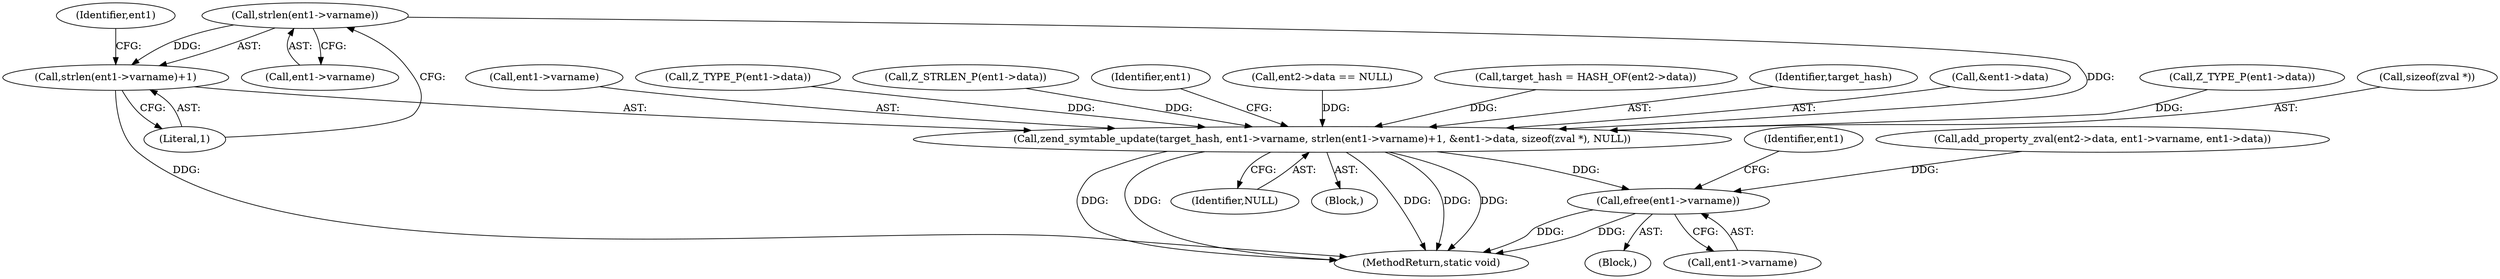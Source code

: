 digraph "0_php-src_a14fdb9746262549bbbb96abb87338bacd147e1b?w=1_0@API" {
"1000510" [label="(Call,strlen(ent1->varname))"];
"1000504" [label="(Call,zend_symtable_update(target_hash, ent1->varname, strlen(ent1->varname)+1, &ent1->data, sizeof(zval *), NULL))"];
"1000522" [label="(Call,efree(ent1->varname))"];
"1000509" [label="(Call,strlen(ent1->varname)+1)"];
"1000365" [label="(Call,Z_TYPE_P(ent1->data))"];
"1000504" [label="(Call,zend_symtable_update(target_hash, ent1->varname, strlen(ent1->varname)+1, &ent1->data, sizeof(zval *), NULL))"];
"1000519" [label="(Call,sizeof(zval *))"];
"1000509" [label="(Call,strlen(ent1->varname)+1)"];
"1000506" [label="(Call,ent1->varname)"];
"1000510" [label="(Call,strlen(ent1->varname))"];
"1000264" [label="(Call,Z_TYPE_P(ent1->data))"];
"1000371" [label="(Call,Z_STRLEN_P(ent1->data))"];
"1000521" [label="(Identifier,NULL)"];
"1000523" [label="(Call,ent1->varname)"];
"1000503" [label="(Block,)"];
"1000522" [label="(Call,efree(ent1->varname))"];
"1000586" [label="(MethodReturn,static void)"];
"1000524" [label="(Identifier,ent1)"];
"1000511" [label="(Call,ent1->varname)"];
"1000354" [label="(Block,)"];
"1000517" [label="(Identifier,ent1)"];
"1000538" [label="(Identifier,ent1)"];
"1000315" [label="(Call,ent2->data == NULL)"];
"1000344" [label="(Call,target_hash = HASH_OF(ent2->data))"];
"1000505" [label="(Identifier,target_hash)"];
"1000515" [label="(Call,&ent1->data)"];
"1000514" [label="(Literal,1)"];
"1000488" [label="(Call,add_property_zval(ent2->data, ent1->varname, ent1->data))"];
"1000510" -> "1000509"  [label="AST: "];
"1000510" -> "1000511"  [label="CFG: "];
"1000511" -> "1000510"  [label="AST: "];
"1000514" -> "1000510"  [label="CFG: "];
"1000510" -> "1000504"  [label="DDG: "];
"1000510" -> "1000509"  [label="DDG: "];
"1000504" -> "1000503"  [label="AST: "];
"1000504" -> "1000521"  [label="CFG: "];
"1000505" -> "1000504"  [label="AST: "];
"1000506" -> "1000504"  [label="AST: "];
"1000509" -> "1000504"  [label="AST: "];
"1000515" -> "1000504"  [label="AST: "];
"1000519" -> "1000504"  [label="AST: "];
"1000521" -> "1000504"  [label="AST: "];
"1000524" -> "1000504"  [label="CFG: "];
"1000504" -> "1000586"  [label="DDG: "];
"1000504" -> "1000586"  [label="DDG: "];
"1000504" -> "1000586"  [label="DDG: "];
"1000504" -> "1000586"  [label="DDG: "];
"1000504" -> "1000586"  [label="DDG: "];
"1000344" -> "1000504"  [label="DDG: "];
"1000264" -> "1000504"  [label="DDG: "];
"1000365" -> "1000504"  [label="DDG: "];
"1000371" -> "1000504"  [label="DDG: "];
"1000315" -> "1000504"  [label="DDG: "];
"1000504" -> "1000522"  [label="DDG: "];
"1000522" -> "1000354"  [label="AST: "];
"1000522" -> "1000523"  [label="CFG: "];
"1000523" -> "1000522"  [label="AST: "];
"1000538" -> "1000522"  [label="CFG: "];
"1000522" -> "1000586"  [label="DDG: "];
"1000522" -> "1000586"  [label="DDG: "];
"1000488" -> "1000522"  [label="DDG: "];
"1000509" -> "1000514"  [label="CFG: "];
"1000514" -> "1000509"  [label="AST: "];
"1000517" -> "1000509"  [label="CFG: "];
"1000509" -> "1000586"  [label="DDG: "];
}
